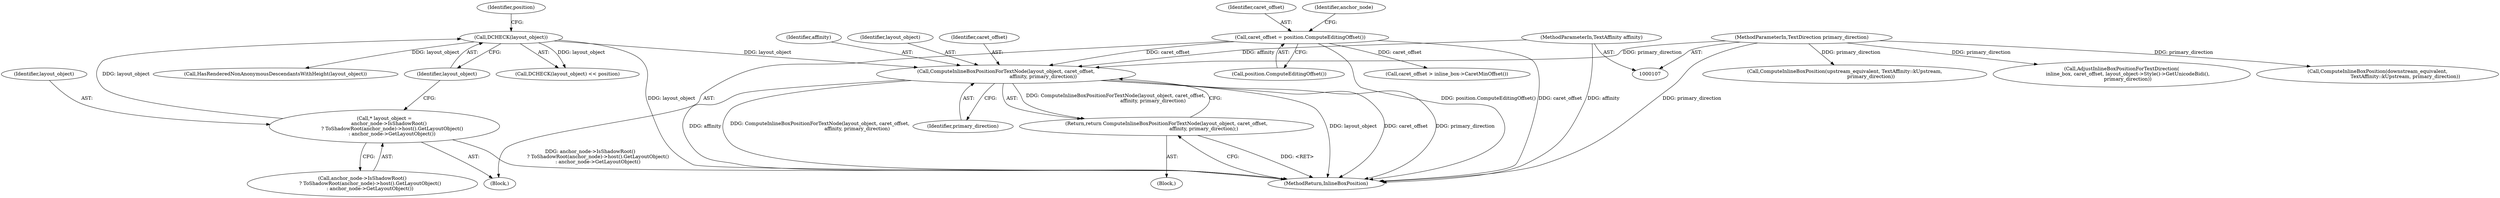 digraph "0_Chrome_965bbf35c6645b47427b236cf49d696faf7d306a@pointer" {
"1000134" [label="(Call,ComputeInlineBoxPositionForTextNode(layout_object, caret_offset,\n                                                affinity, primary_direction))"];
"1000127" [label="(Call,DCHECK(layout_object))"];
"1000120" [label="(Call,* layout_object =\n      anchor_node->IsShadowRoot()\n          ? ToShadowRoot(anchor_node)->host().GetLayoutObject()\n          : anchor_node->GetLayoutObject())"];
"1000113" [label="(Call,caret_offset = position.ComputeEditingOffset())"];
"1000109" [label="(MethodParameterIn,TextAffinity affinity)"];
"1000110" [label="(MethodParameterIn,TextDirection primary_direction)"];
"1000133" [label="(Return,return ComputeInlineBoxPositionForTextNode(layout_object, caret_offset,\n                                                affinity, primary_direction);)"];
"1000122" [label="(Call,anchor_node->IsShadowRoot()\n          ? ToShadowRoot(anchor_node)->host().GetLayoutObject()\n          : anchor_node->GetLayoutObject())"];
"1000109" [label="(MethodParameterIn,TextAffinity affinity)"];
"1000117" [label="(Identifier,anchor_node)"];
"1000136" [label="(Identifier,caret_offset)"];
"1000111" [label="(Block,)"];
"1000138" [label="(Identifier,primary_direction)"];
"1000110" [label="(MethodParameterIn,TextDirection primary_direction)"];
"1000133" [label="(Return,return ComputeInlineBoxPositionForTextNode(layout_object, caret_offset,\n                                                affinity, primary_direction);)"];
"1000199" [label="(Call,ComputeInlineBoxPosition(downstream_equivalent,\n                                    TextAffinity::kUpstream, primary_direction))"];
"1000129" [label="(Identifier,position)"];
"1000137" [label="(Identifier,affinity)"];
"1000115" [label="(Call,position.ComputeEditingOffset())"];
"1000127" [label="(Call,DCHECK(layout_object))"];
"1000184" [label="(Call,HasRenderedNonAnonymousDescendantsWithHeight(layout_object))"];
"1000157" [label="(Call,caret_offset > inline_box->CaretMinOffset())"];
"1000134" [label="(Call,ComputeInlineBoxPositionForTextNode(layout_object, caret_offset,\n                                                affinity, primary_direction))"];
"1000113" [label="(Call,caret_offset = position.ComputeEditingOffset())"];
"1000121" [label="(Identifier,layout_object)"];
"1000220" [label="(Call,ComputeInlineBoxPosition(upstream_equivalent, TextAffinity::kUpstream,\n                                  primary_direction))"];
"1000114" [label="(Identifier,caret_offset)"];
"1000168" [label="(Call,AdjustInlineBoxPositionForTextDirection(\n        inline_box, caret_offset, layout_object->Style()->GetUnicodeBidi(),\n        primary_direction))"];
"1000135" [label="(Identifier,layout_object)"];
"1000120" [label="(Call,* layout_object =\n      anchor_node->IsShadowRoot()\n          ? ToShadowRoot(anchor_node)->host().GetLayoutObject()\n          : anchor_node->GetLayoutObject())"];
"1000224" [label="(MethodReturn,InlineBoxPosition)"];
"1000126" [label="(Call,DCHECK(layout_object) << position)"];
"1000132" [label="(Block,)"];
"1000128" [label="(Identifier,layout_object)"];
"1000134" -> "1000133"  [label="AST: "];
"1000134" -> "1000138"  [label="CFG: "];
"1000135" -> "1000134"  [label="AST: "];
"1000136" -> "1000134"  [label="AST: "];
"1000137" -> "1000134"  [label="AST: "];
"1000138" -> "1000134"  [label="AST: "];
"1000133" -> "1000134"  [label="CFG: "];
"1000134" -> "1000224"  [label="DDG: ComputeInlineBoxPositionForTextNode(layout_object, caret_offset,\n                                                affinity, primary_direction)"];
"1000134" -> "1000224"  [label="DDG: layout_object"];
"1000134" -> "1000224"  [label="DDG: caret_offset"];
"1000134" -> "1000224"  [label="DDG: primary_direction"];
"1000134" -> "1000224"  [label="DDG: affinity"];
"1000134" -> "1000133"  [label="DDG: ComputeInlineBoxPositionForTextNode(layout_object, caret_offset,\n                                                affinity, primary_direction)"];
"1000127" -> "1000134"  [label="DDG: layout_object"];
"1000113" -> "1000134"  [label="DDG: caret_offset"];
"1000109" -> "1000134"  [label="DDG: affinity"];
"1000110" -> "1000134"  [label="DDG: primary_direction"];
"1000127" -> "1000126"  [label="AST: "];
"1000127" -> "1000128"  [label="CFG: "];
"1000128" -> "1000127"  [label="AST: "];
"1000129" -> "1000127"  [label="CFG: "];
"1000127" -> "1000224"  [label="DDG: layout_object"];
"1000127" -> "1000126"  [label="DDG: layout_object"];
"1000120" -> "1000127"  [label="DDG: layout_object"];
"1000127" -> "1000184"  [label="DDG: layout_object"];
"1000120" -> "1000111"  [label="AST: "];
"1000120" -> "1000122"  [label="CFG: "];
"1000121" -> "1000120"  [label="AST: "];
"1000122" -> "1000120"  [label="AST: "];
"1000128" -> "1000120"  [label="CFG: "];
"1000120" -> "1000224"  [label="DDG: anchor_node->IsShadowRoot()\n          ? ToShadowRoot(anchor_node)->host().GetLayoutObject()\n          : anchor_node->GetLayoutObject()"];
"1000113" -> "1000111"  [label="AST: "];
"1000113" -> "1000115"  [label="CFG: "];
"1000114" -> "1000113"  [label="AST: "];
"1000115" -> "1000113"  [label="AST: "];
"1000117" -> "1000113"  [label="CFG: "];
"1000113" -> "1000224"  [label="DDG: caret_offset"];
"1000113" -> "1000224"  [label="DDG: position.ComputeEditingOffset()"];
"1000113" -> "1000157"  [label="DDG: caret_offset"];
"1000109" -> "1000107"  [label="AST: "];
"1000109" -> "1000224"  [label="DDG: affinity"];
"1000110" -> "1000107"  [label="AST: "];
"1000110" -> "1000224"  [label="DDG: primary_direction"];
"1000110" -> "1000168"  [label="DDG: primary_direction"];
"1000110" -> "1000199"  [label="DDG: primary_direction"];
"1000110" -> "1000220"  [label="DDG: primary_direction"];
"1000133" -> "1000132"  [label="AST: "];
"1000224" -> "1000133"  [label="CFG: "];
"1000133" -> "1000224"  [label="DDG: <RET>"];
}
